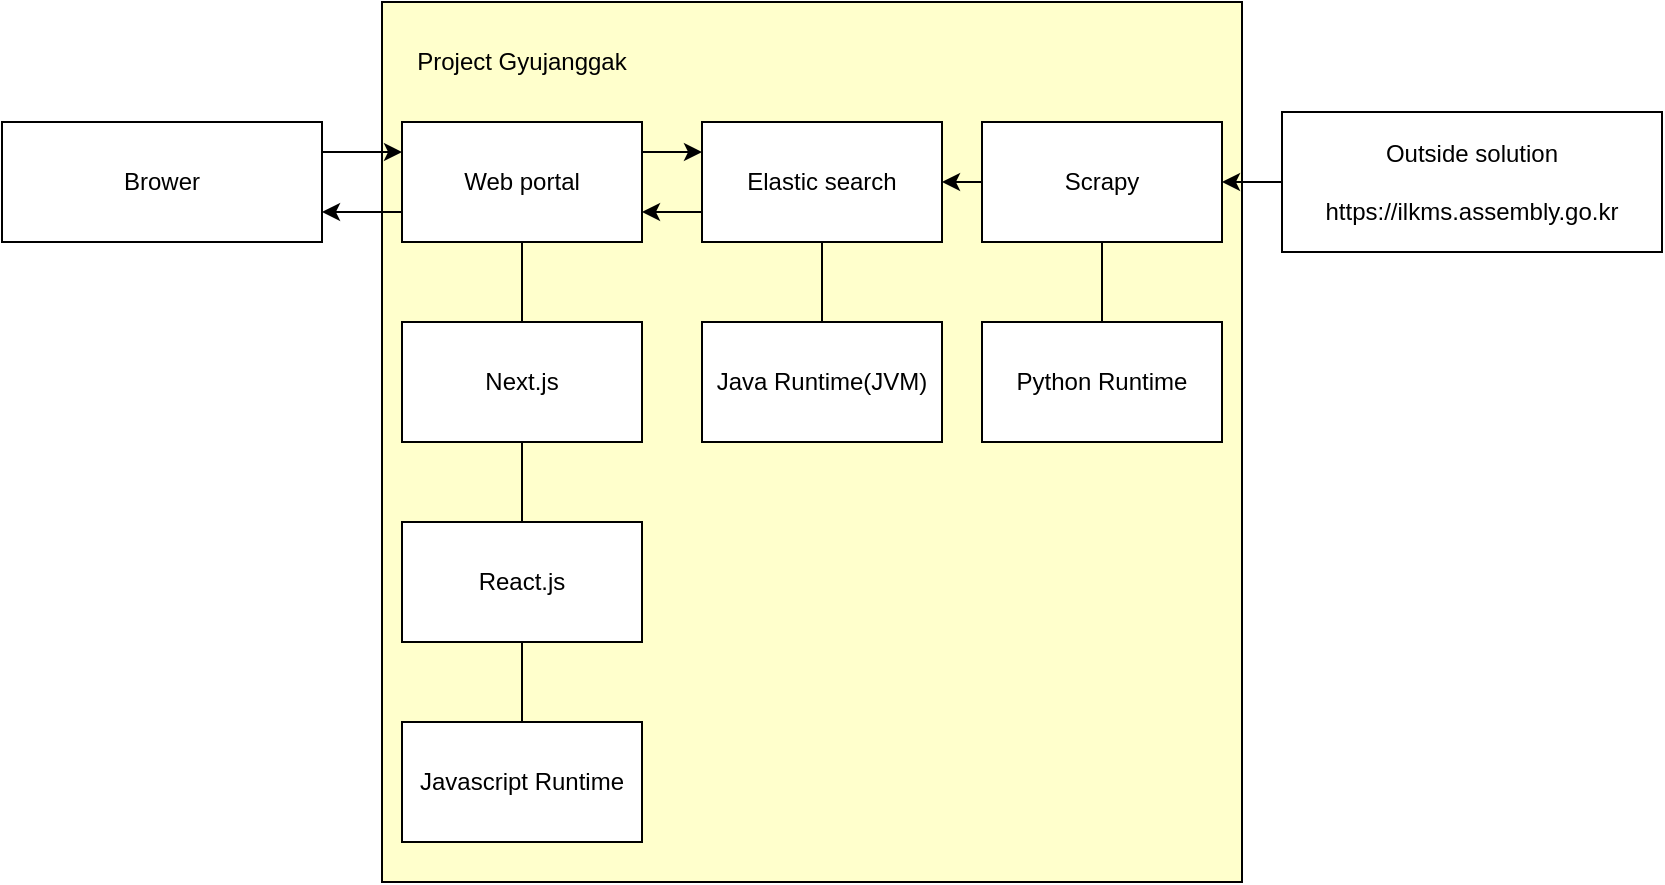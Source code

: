 <mxfile>
    <diagram id="dPzF4iebmM-cbbbo0TP5" name="Search Engine">
        <mxGraphModel dx="2152" dy="866" grid="1" gridSize="10" guides="1" tooltips="1" connect="1" arrows="1" fold="1" page="1" pageScale="1" pageWidth="850" pageHeight="1100" math="0" shadow="0">
            <root>
                <mxCell id="OzikpktiN2Qh5DX7MhZS-0"/>
                <mxCell id="OzikpktiN2Qh5DX7MhZS-1" parent="OzikpktiN2Qh5DX7MhZS-0"/>
                <mxCell id="OzikpktiN2Qh5DX7MhZS-19" value="" style="rounded=0;whiteSpace=wrap;html=1;fillColor=#FFFFCC;" parent="OzikpktiN2Qh5DX7MhZS-1" vertex="1">
                    <mxGeometry x="200" y="30" width="430" height="440" as="geometry"/>
                </mxCell>
                <mxCell id="OzikpktiN2Qh5DX7MhZS-9" style="edgeStyle=orthogonalEdgeStyle;rounded=0;orthogonalLoop=1;jettySize=auto;html=1;exitX=1;exitY=0.25;exitDx=0;exitDy=0;entryX=0;entryY=0.25;entryDx=0;entryDy=0;" parent="OzikpktiN2Qh5DX7MhZS-1" source="OzikpktiN2Qh5DX7MhZS-2" target="OzikpktiN2Qh5DX7MhZS-3" edge="1">
                    <mxGeometry relative="1" as="geometry"/>
                </mxCell>
                <mxCell id="5" style="edgeStyle=orthogonalEdgeStyle;rounded=0;orthogonalLoop=1;jettySize=auto;html=1;exitX=0;exitY=0.75;exitDx=0;exitDy=0;entryX=1;entryY=0.75;entryDx=0;entryDy=0;" edge="1" parent="OzikpktiN2Qh5DX7MhZS-1" source="OzikpktiN2Qh5DX7MhZS-2" target="1">
                    <mxGeometry relative="1" as="geometry"/>
                </mxCell>
                <mxCell id="OzikpktiN2Qh5DX7MhZS-2" value="Web portal" style="rounded=0;whiteSpace=wrap;html=1;" parent="OzikpktiN2Qh5DX7MhZS-1" vertex="1">
                    <mxGeometry x="210" y="90" width="120" height="60" as="geometry"/>
                </mxCell>
                <mxCell id="OzikpktiN2Qh5DX7MhZS-10" style="edgeStyle=orthogonalEdgeStyle;rounded=0;orthogonalLoop=1;jettySize=auto;html=1;exitX=0;exitY=0.75;exitDx=0;exitDy=0;entryX=1;entryY=0.75;entryDx=0;entryDy=0;" parent="OzikpktiN2Qh5DX7MhZS-1" source="OzikpktiN2Qh5DX7MhZS-3" target="OzikpktiN2Qh5DX7MhZS-2" edge="1">
                    <mxGeometry relative="1" as="geometry"/>
                </mxCell>
                <mxCell id="OzikpktiN2Qh5DX7MhZS-3" value="Elastic search" style="rounded=0;whiteSpace=wrap;html=1;" parent="OzikpktiN2Qh5DX7MhZS-1" vertex="1">
                    <mxGeometry x="360" y="90" width="120" height="60" as="geometry"/>
                </mxCell>
                <mxCell id="OzikpktiN2Qh5DX7MhZS-8" style="edgeStyle=orthogonalEdgeStyle;rounded=0;orthogonalLoop=1;jettySize=auto;html=1;exitX=0;exitY=0.5;exitDx=0;exitDy=0;entryX=1;entryY=0.5;entryDx=0;entryDy=0;" parent="OzikpktiN2Qh5DX7MhZS-1" source="OzikpktiN2Qh5DX7MhZS-4" target="OzikpktiN2Qh5DX7MhZS-3" edge="1">
                    <mxGeometry relative="1" as="geometry"/>
                </mxCell>
                <mxCell id="OzikpktiN2Qh5DX7MhZS-4" value="Scrapy" style="rounded=0;whiteSpace=wrap;html=1;" parent="OzikpktiN2Qh5DX7MhZS-1" vertex="1">
                    <mxGeometry x="500" y="90" width="120" height="60" as="geometry"/>
                </mxCell>
                <mxCell id="OzikpktiN2Qh5DX7MhZS-5" value="React.js" style="rounded=0;whiteSpace=wrap;html=1;" parent="OzikpktiN2Qh5DX7MhZS-1" vertex="1">
                    <mxGeometry x="210" y="290" width="120" height="60" as="geometry"/>
                </mxCell>
                <mxCell id="OzikpktiN2Qh5DX7MhZS-6" value="Java Runtime(JVM)" style="rounded=0;whiteSpace=wrap;html=1;" parent="OzikpktiN2Qh5DX7MhZS-1" vertex="1">
                    <mxGeometry x="360" y="190" width="120" height="60" as="geometry"/>
                </mxCell>
                <mxCell id="OzikpktiN2Qh5DX7MhZS-7" value="Python Runtime" style="rounded=0;whiteSpace=wrap;html=1;" parent="OzikpktiN2Qh5DX7MhZS-1" vertex="1">
                    <mxGeometry x="500" y="190" width="120" height="60" as="geometry"/>
                </mxCell>
                <mxCell id="OzikpktiN2Qh5DX7MhZS-11" value="Javascript Runtime" style="rounded=0;whiteSpace=wrap;html=1;" parent="OzikpktiN2Qh5DX7MhZS-1" vertex="1">
                    <mxGeometry x="210" y="390" width="120" height="60" as="geometry"/>
                </mxCell>
                <mxCell id="OzikpktiN2Qh5DX7MhZS-12" value="Next.js" style="rounded=0;whiteSpace=wrap;html=1;" parent="OzikpktiN2Qh5DX7MhZS-1" vertex="1">
                    <mxGeometry x="210" y="190" width="120" height="60" as="geometry"/>
                </mxCell>
                <mxCell id="OzikpktiN2Qh5DX7MhZS-13" value="" style="endArrow=none;html=1;exitX=0.5;exitY=0;exitDx=0;exitDy=0;entryX=0.5;entryY=1;entryDx=0;entryDy=0;" parent="OzikpktiN2Qh5DX7MhZS-1" source="OzikpktiN2Qh5DX7MhZS-12" target="OzikpktiN2Qh5DX7MhZS-2" edge="1">
                    <mxGeometry width="50" height="50" relative="1" as="geometry">
                        <mxPoint x="430" y="270" as="sourcePoint"/>
                        <mxPoint x="480" y="220" as="targetPoint"/>
                    </mxGeometry>
                </mxCell>
                <mxCell id="OzikpktiN2Qh5DX7MhZS-14" value="" style="endArrow=none;html=1;exitX=0.5;exitY=0;exitDx=0;exitDy=0;entryX=0.5;entryY=1;entryDx=0;entryDy=0;" parent="OzikpktiN2Qh5DX7MhZS-1" source="OzikpktiN2Qh5DX7MhZS-5" target="OzikpktiN2Qh5DX7MhZS-12" edge="1">
                    <mxGeometry width="50" height="50" relative="1" as="geometry">
                        <mxPoint x="260" y="290" as="sourcePoint"/>
                        <mxPoint x="310" y="240" as="targetPoint"/>
                    </mxGeometry>
                </mxCell>
                <mxCell id="OzikpktiN2Qh5DX7MhZS-15" value="" style="endArrow=none;html=1;exitX=0.5;exitY=0;exitDx=0;exitDy=0;entryX=0.5;entryY=1;entryDx=0;entryDy=0;" parent="OzikpktiN2Qh5DX7MhZS-1" source="OzikpktiN2Qh5DX7MhZS-11" target="OzikpktiN2Qh5DX7MhZS-5" edge="1">
                    <mxGeometry width="50" height="50" relative="1" as="geometry">
                        <mxPoint x="430" y="270" as="sourcePoint"/>
                        <mxPoint x="480" y="220" as="targetPoint"/>
                    </mxGeometry>
                </mxCell>
                <mxCell id="OzikpktiN2Qh5DX7MhZS-16" value="" style="endArrow=none;html=1;entryX=0.5;entryY=1;entryDx=0;entryDy=0;exitX=0.5;exitY=0;exitDx=0;exitDy=0;" parent="OzikpktiN2Qh5DX7MhZS-1" source="OzikpktiN2Qh5DX7MhZS-6" target="OzikpktiN2Qh5DX7MhZS-3" edge="1">
                    <mxGeometry width="50" height="50" relative="1" as="geometry">
                        <mxPoint x="370" y="270" as="sourcePoint"/>
                        <mxPoint x="420" y="220" as="targetPoint"/>
                    </mxGeometry>
                </mxCell>
                <mxCell id="OzikpktiN2Qh5DX7MhZS-17" value="" style="endArrow=none;html=1;entryX=0.5;entryY=1;entryDx=0;entryDy=0;" parent="OzikpktiN2Qh5DX7MhZS-1" target="OzikpktiN2Qh5DX7MhZS-4" edge="1">
                    <mxGeometry width="50" height="50" relative="1" as="geometry">
                        <mxPoint x="560" y="190" as="sourcePoint"/>
                        <mxPoint x="610" y="140" as="targetPoint"/>
                    </mxGeometry>
                </mxCell>
                <mxCell id="OzikpktiN2Qh5DX7MhZS-20" value="Project Gyujanggak" style="text;html=1;strokeColor=none;fillColor=none;align=center;verticalAlign=middle;whiteSpace=wrap;rounded=0;" parent="OzikpktiN2Qh5DX7MhZS-1" vertex="1">
                    <mxGeometry x="205" y="50" width="130" height="20" as="geometry"/>
                </mxCell>
                <mxCell id="0" style="edgeStyle=orthogonalEdgeStyle;rounded=0;orthogonalLoop=1;jettySize=auto;html=1;entryX=1;entryY=0.5;entryDx=0;entryDy=0;" edge="1" parent="OzikpktiN2Qh5DX7MhZS-1" source="OzikpktiN2Qh5DX7MhZS-23" target="OzikpktiN2Qh5DX7MhZS-4">
                    <mxGeometry relative="1" as="geometry"/>
                </mxCell>
                <mxCell id="OzikpktiN2Qh5DX7MhZS-23" value="Outside solution&lt;br&gt;&lt;br&gt;https://ilkms.assembly.go.kr" style="rounded=0;whiteSpace=wrap;html=1;" parent="OzikpktiN2Qh5DX7MhZS-1" vertex="1">
                    <mxGeometry x="650" y="85" width="190" height="70" as="geometry"/>
                </mxCell>
                <mxCell id="4" style="edgeStyle=orthogonalEdgeStyle;rounded=0;orthogonalLoop=1;jettySize=auto;html=1;exitX=1;exitY=0.25;exitDx=0;exitDy=0;entryX=0;entryY=0.25;entryDx=0;entryDy=0;" edge="1" parent="OzikpktiN2Qh5DX7MhZS-1" source="1" target="OzikpktiN2Qh5DX7MhZS-2">
                    <mxGeometry relative="1" as="geometry"/>
                </mxCell>
                <mxCell id="1" value="Brower" style="rounded=0;whiteSpace=wrap;html=1;" vertex="1" parent="OzikpktiN2Qh5DX7MhZS-1">
                    <mxGeometry x="10" y="90" width="160" height="60" as="geometry"/>
                </mxCell>
            </root>
        </mxGraphModel>
    </diagram>
    <diagram id="f9cJKZpROqkz0lS0y9gb" name="Page-1">
        &#xa;
        <mxGraphModel dx="686" dy="433" grid="1" gridSize="10" guides="1" tooltips="1" connect="1" arrows="1" fold="1" page="1" pageScale="1" pageWidth="850" pageHeight="1100" background="#F4F1DE" math="0" shadow="0">
            &#xa;
            <root>
                &#xa;
                <mxCell id="0"/>
                &#xa;
                <mxCell id="1" parent="0"/>
                &#xa;
                <mxCell id="11" style="edgeStyle=orthogonalEdgeStyle;curved=0;rounded=1;sketch=0;orthogonalLoop=1;jettySize=auto;html=1;exitX=0;exitY=0.5;exitDx=0;exitDy=0;entryX=1;entryY=0.5;entryDx=0;entryDy=0;strokeColor=#E07A5F;fillColor=#F2CC8F;fontColor=#393C56;" parent="1" source="9" target="4" edge="1">
                    &#xa;
                    <mxGeometry relative="1" as="geometry"/>
                    &#xa;
                </mxCell>
                &#xa;
                <mxCell id="9" value="" style="rounded=1;whiteSpace=wrap;html=1;fillColor=#F2CC8F;strokeColor=#E07A5F;fontColor=#393C56;" parent="1" vertex="1">
                    &#xa;
                    <mxGeometry x="560" y="120" width="190" height="110" as="geometry"/>
                    &#xa;
                </mxCell>
                &#xa;
                <mxCell id="2" value="EC2" style="rounded=0;whiteSpace=wrap;html=1;fillColor=#F2CC8F;strokeColor=#E07A5F;fontColor=#393C56;" parent="1" vertex="1">
                    &#xa;
                    <mxGeometry x="40" y="150" width="120" height="60" as="geometry"/>
                    &#xa;
                </mxCell>
                &#xa;
                <mxCell id="13" style="edgeStyle=orthogonalEdgeStyle;curved=0;rounded=1;sketch=0;orthogonalLoop=1;jettySize=auto;html=1;exitX=0;exitY=0.5;exitDx=0;exitDy=0;entryX=1;entryY=0.5;entryDx=0;entryDy=0;strokeColor=#E07A5F;fillColor=#F2CC8F;fontColor=#393C56;" parent="1" source="3" target="2" edge="1">
                    &#xa;
                    <mxGeometry relative="1" as="geometry"/>
                    &#xa;
                </mxCell>
                &#xa;
                <mxCell id="3" value="Lamda" style="rounded=1;whiteSpace=wrap;html=1;fillColor=#F2CC8F;strokeColor=#E07A5F;fontColor=#393C56;" parent="1" vertex="1">
                    &#xa;
                    <mxGeometry x="205" y="150" width="120" height="60" as="geometry"/>
                    &#xa;
                </mxCell>
                &#xa;
                <mxCell id="12" style="edgeStyle=orthogonalEdgeStyle;curved=0;rounded=1;sketch=0;orthogonalLoop=1;jettySize=auto;html=1;exitX=0;exitY=0.5;exitDx=0;exitDy=0;entryX=1;entryY=0.5;entryDx=0;entryDy=0;strokeColor=#E07A5F;fillColor=#F2CC8F;fontColor=#393C56;" parent="1" source="4" target="3" edge="1">
                    &#xa;
                    <mxGeometry relative="1" as="geometry"/>
                    &#xa;
                </mxCell>
                &#xa;
                <mxCell id="4" value="Simple Notification Service" style="rounded=1;whiteSpace=wrap;html=1;fillColor=#F2CC8F;strokeColor=#E07A5F;fontColor=#393C56;" parent="1" vertex="1">
                    &#xa;
                    <mxGeometry x="375" y="150" width="120" height="60" as="geometry"/>
                    &#xa;
                </mxCell>
                &#xa;
                <mxCell id="6" value="알람을 받고 삭제를 한다." style="text;html=1;strokeColor=none;fillColor=none;align=center;verticalAlign=middle;whiteSpace=wrap;rounded=0;fontColor=#393C56;" parent="1" vertex="1">
                    &#xa;
                    <mxGeometry x="190" y="220" width="150" height="20" as="geometry"/>
                    &#xa;
                </mxCell>
                &#xa;
                <mxCell id="7" value="어떤 상태를 인식한다." style="text;html=1;strokeColor=none;fillColor=none;align=center;verticalAlign=middle;whiteSpace=wrap;rounded=0;fontColor=#393C56;" parent="1" vertex="1">
                    &#xa;
                    <mxGeometry x="360" y="220" width="150" height="20" as="geometry"/>
                    &#xa;
                </mxCell>
                &#xa;
                <mxCell id="8" value="Budget" style="rounded=1;whiteSpace=wrap;html=1;fillColor=#F2CC8F;strokeColor=#E07A5F;fontColor=#393C56;" parent="1" vertex="1">
                    &#xa;
                    <mxGeometry x="600" y="160" width="120" height="60" as="geometry"/>
                    &#xa;
                </mxCell>
                &#xa;
                <mxCell id="10" value="Billing" style="text;html=1;strokeColor=none;fillColor=none;align=center;verticalAlign=middle;whiteSpace=wrap;rounded=0;fontColor=#393C56;" parent="1" vertex="1">
                    &#xa;
                    <mxGeometry x="580" y="130" width="40" height="20" as="geometry"/>
                    &#xa;
                </mxCell>
                &#xa;
            </root>
            &#xa;
        </mxGraphModel>
        &#xa;
    </diagram>
</mxfile>